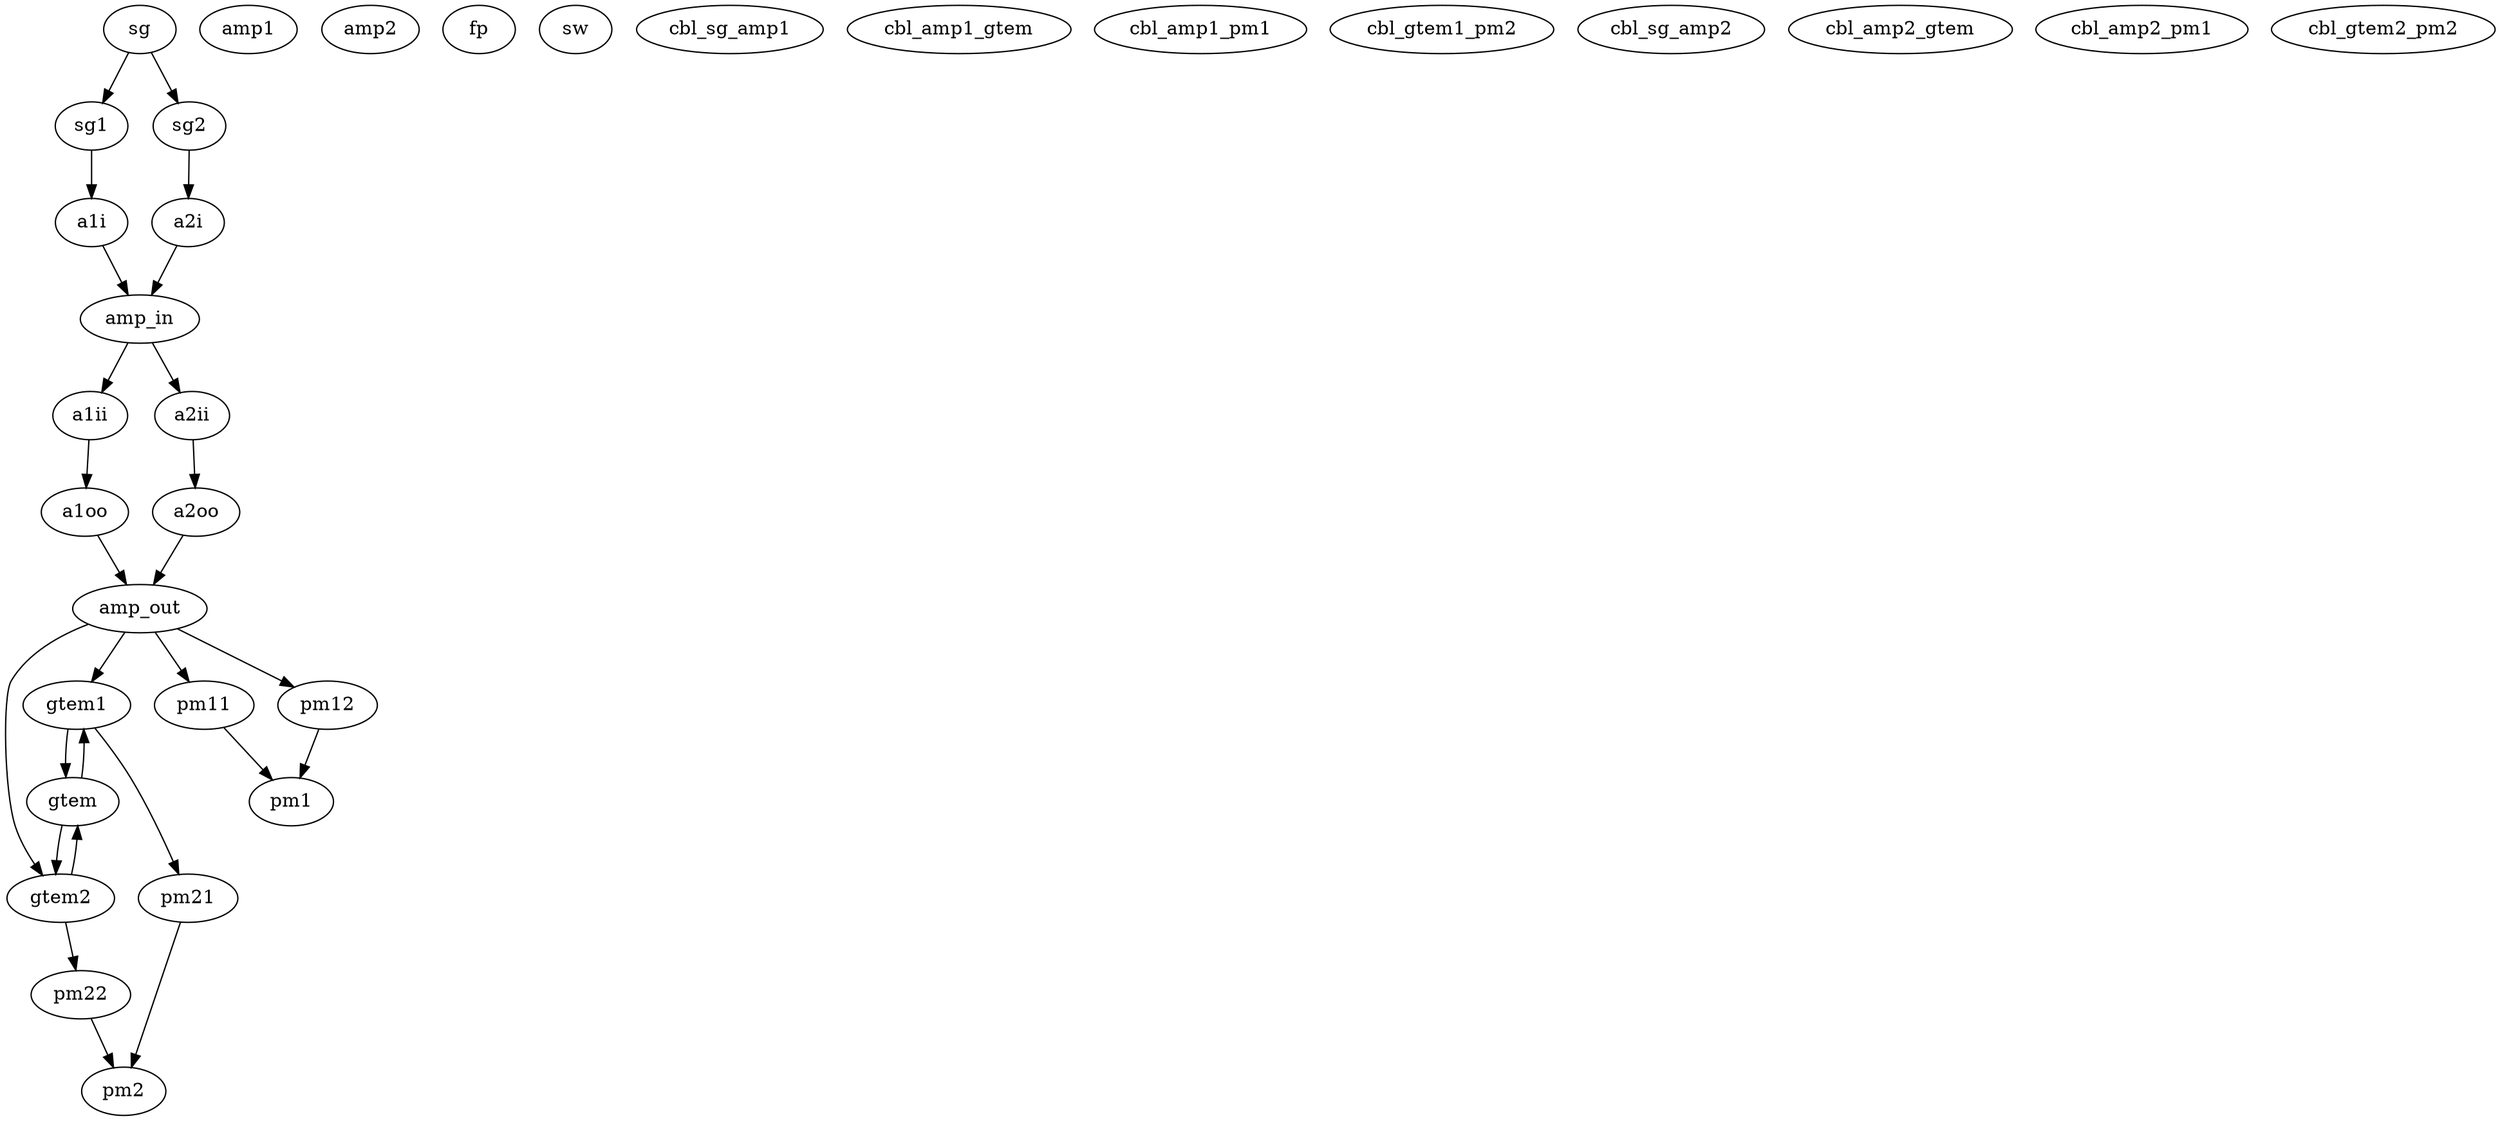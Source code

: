 digraph {
    sg [ini="sg_rs_smb100a.ini"]
    amp1 [ini="amp_ifi_smx25.ini" condition="10e3<=f<=1e9"]
    amp2 [ini="amp_ar_25s1g4.ini" condition="800e6<=f<=4.2e9"]
    pm1 [ini="pm_gt_8542.ini" ch=1]
    pm2 [ini="pm_gt_8542.ini" ch=2]
    fp [ini="prb_pmm_ep601.ini"]
    sw [ini="sw_gtem.ini"]

    cbl_sg_amp1 [ini="sg-amp1in.ini" condition="0<=f<=18e9"]
    cbl_amp1_gtem [ini="amp1out-gtem.ini" condition="10e3<=f<=1e9"]
    cbl_amp1_pm1 [ini="amp1out-pm1.ini" condition="10e3<=f<=1e9"]
    cbl_gtem1_pm2 [ini="gtem1-pm2.ini" condition="10e3<=f<=1e9"]

    cbl_sg_amp2 [ini="sg-amp2in.ini" condition="0<=f<=18e9"]
    cbl_amp2_gtem [ini="amp2out-gtem.ini" condition="700e6<=f<=4.2e9"]
    cbl_amp2_pm1 [ini="amp2out-pm1.ini" condition="700e6<=f<=4.2e9"]
    cbl_gtem2_pm2 [ini="gtem2-pm2.ini" condition="700e6<=f<=4.2e9"]

    sg -> sg1 [condition="0<=f<=1e9"]
    sg -> sg2 [condition="1e9<f<=18e9"]
    
    sg1 -> a1i       [dev=cbl_sg_amp1 what="S21"]
    sg2 -> a2i       [dev=cbl_sg_amp2 what="S21"]
    a1i -> amp_in   [condition="0<=f<=1e9"]
    a2i -> amp_in   [condition="1e9<f<=18e9"]

    amp_in -> a1ii   [condition="0<=f<=1e9"]
    amp_in -> a2ii   [condition="1e9<f<=18e9"]

    a1ii -> a1oo   [dev=amp1 what="S21"]
    a2ii -> a2oo   [dev=amp2 what="S21"]

    a1oo -> amp_out   [condition="0<=f<=1e9"]
    a2oo -> amp_out   [condition="1e9<f<=18e9"]
    
    amp_out -> gtem1    [dev=cbl_amp1_gtem what="S21"]
    amp_out -> gtem2    [dev=cbl_amp2_gtem what="S21"]
    gtem1 -> gtem   [condition="0<=f<=1e9"]
    gtem2 -> gtem   [condition="1e9<f<=18e9"]

    gtem -> gtem1   [condition="0<=f<=1e9"]
    gtem -> gtem2   [condition="1e9<f<=18e9"]
      
    amp_out -> pm11    [dev=cbl_amp1_pm1 what="S21"]
    amp_out -> pm12    [dev=cbl_amp2_pm1 what="S21"]
    gtem1 -> pm21    [dev=cbl_gtem1_pm2 what="S21"]
    gtem2 -> pm22    [dev=cbl_gtem2_pm2 what="S21"]
    
    pm11 -> pm1 [condition="0<=f<=1e9"]
    pm12 -> pm1 [condition="1e9<f<=18e9"]
    pm21 -> pm2 [condition="0<=f<=1e9"]
    pm22 -> pm2 [condition="1e9<f<=18e9"]
}